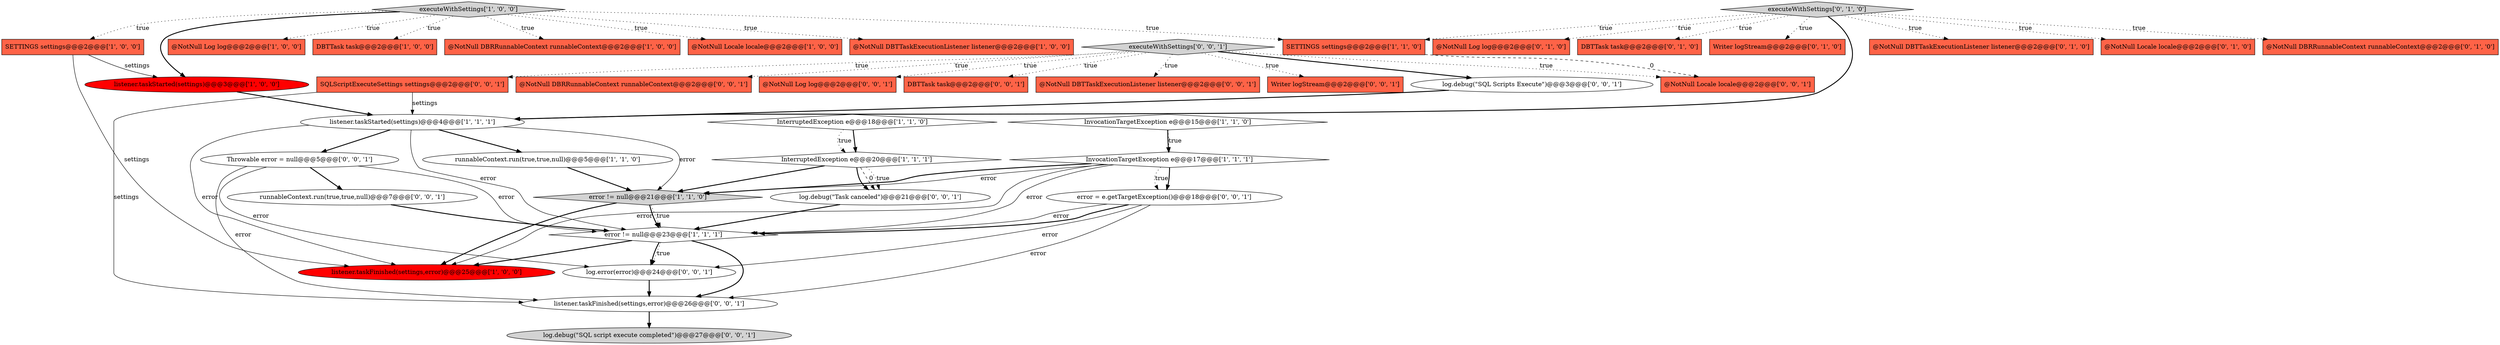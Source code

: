 digraph {
31 [style = filled, label = "@NotNull Log log@@@2@@@['0', '0', '1']", fillcolor = tomato, shape = box image = "AAA0AAABBB3BBB"];
35 [style = filled, label = "DBTTask task@@@2@@@['0', '0', '1']", fillcolor = tomato, shape = box image = "AAA0AAABBB3BBB"];
3 [style = filled, label = "@NotNull DBTTaskExecutionListener listener@@@2@@@['1', '0', '0']", fillcolor = tomato, shape = box image = "AAA0AAABBB1BBB"];
17 [style = filled, label = "error != null@@@21@@@['1', '1', '0']", fillcolor = lightgray, shape = diamond image = "AAA0AAABBB1BBB"];
20 [style = filled, label = "@NotNull Log log@@@2@@@['0', '1', '0']", fillcolor = tomato, shape = box image = "AAA0AAABBB2BBB"];
23 [style = filled, label = "DBTTask task@@@2@@@['0', '1', '0']", fillcolor = tomato, shape = box image = "AAA0AAABBB2BBB"];
30 [style = filled, label = "executeWithSettings['0', '0', '1']", fillcolor = lightgray, shape = diamond image = "AAA0AAABBB3BBB"];
37 [style = filled, label = "@NotNull DBTTaskExecutionListener listener@@@2@@@['0', '0', '1']", fillcolor = tomato, shape = box image = "AAA0AAABBB3BBB"];
11 [style = filled, label = "listener.taskFinished(settings,error)@@@25@@@['1', '0', '0']", fillcolor = red, shape = ellipse image = "AAA1AAABBB1BBB"];
33 [style = filled, label = "Writer logStream@@@2@@@['0', '0', '1']", fillcolor = tomato, shape = box image = "AAA0AAABBB3BBB"];
12 [style = filled, label = "listener.taskStarted(settings)@@@3@@@['1', '0', '0']", fillcolor = red, shape = ellipse image = "AAA1AAABBB1BBB"];
24 [style = filled, label = "Writer logStream@@@2@@@['0', '1', '0']", fillcolor = tomato, shape = box image = "AAA0AAABBB2BBB"];
18 [style = filled, label = "executeWithSettings['0', '1', '0']", fillcolor = lightgray, shape = diamond image = "AAA0AAABBB2BBB"];
7 [style = filled, label = "listener.taskStarted(settings)@@@4@@@['1', '1', '1']", fillcolor = white, shape = ellipse image = "AAA0AAABBB1BBB"];
13 [style = filled, label = "@NotNull Log log@@@2@@@['1', '0', '0']", fillcolor = tomato, shape = box image = "AAA0AAABBB1BBB"];
4 [style = filled, label = "InterruptedException e@@@18@@@['1', '1', '0']", fillcolor = white, shape = diamond image = "AAA0AAABBB1BBB"];
21 [style = filled, label = "@NotNull DBTTaskExecutionListener listener@@@2@@@['0', '1', '0']", fillcolor = tomato, shape = box image = "AAA0AAABBB2BBB"];
38 [style = filled, label = "runnableContext.run(true,true,null)@@@7@@@['0', '0', '1']", fillcolor = white, shape = ellipse image = "AAA0AAABBB3BBB"];
28 [style = filled, label = "log.debug(\"SQL Scripts Execute\")@@@3@@@['0', '0', '1']", fillcolor = white, shape = ellipse image = "AAA0AAABBB3BBB"];
6 [style = filled, label = "InvocationTargetException e@@@15@@@['1', '1', '0']", fillcolor = white, shape = diamond image = "AAA0AAABBB1BBB"];
0 [style = filled, label = "error != null@@@23@@@['1', '1', '1']", fillcolor = white, shape = diamond image = "AAA0AAABBB1BBB"];
39 [style = filled, label = "@NotNull Locale locale@@@2@@@['0', '0', '1']", fillcolor = tomato, shape = box image = "AAA0AAABBB3BBB"];
1 [style = filled, label = "DBTTask task@@@2@@@['1', '0', '0']", fillcolor = tomato, shape = box image = "AAA0AAABBB1BBB"];
27 [style = filled, label = "log.error(error)@@@24@@@['0', '0', '1']", fillcolor = white, shape = ellipse image = "AAA0AAABBB3BBB"];
15 [style = filled, label = "InvocationTargetException e@@@17@@@['1', '1', '1']", fillcolor = white, shape = diamond image = "AAA0AAABBB1BBB"];
22 [style = filled, label = "@NotNull Locale locale@@@2@@@['0', '1', '0']", fillcolor = tomato, shape = box image = "AAA0AAABBB2BBB"];
25 [style = filled, label = "Throwable error = null@@@5@@@['0', '0', '1']", fillcolor = white, shape = ellipse image = "AAA0AAABBB3BBB"];
10 [style = filled, label = "@NotNull DBRRunnableContext runnableContext@@@2@@@['1', '0', '0']", fillcolor = tomato, shape = box image = "AAA0AAABBB1BBB"];
2 [style = filled, label = "@NotNull Locale locale@@@2@@@['1', '0', '0']", fillcolor = tomato, shape = box image = "AAA0AAABBB1BBB"];
34 [style = filled, label = "log.debug(\"SQL script execute completed\")@@@27@@@['0', '0', '1']", fillcolor = lightgray, shape = ellipse image = "AAA0AAABBB3BBB"];
40 [style = filled, label = "listener.taskFinished(settings,error)@@@26@@@['0', '0', '1']", fillcolor = white, shape = ellipse image = "AAA0AAABBB3BBB"];
8 [style = filled, label = "runnableContext.run(true,true,null)@@@5@@@['1', '1', '0']", fillcolor = white, shape = ellipse image = "AAA0AAABBB1BBB"];
19 [style = filled, label = "@NotNull DBRRunnableContext runnableContext@@@2@@@['0', '1', '0']", fillcolor = tomato, shape = box image = "AAA0AAABBB2BBB"];
29 [style = filled, label = "error = e.getTargetException()@@@18@@@['0', '0', '1']", fillcolor = white, shape = ellipse image = "AAA0AAABBB3BBB"];
26 [style = filled, label = "SQLScriptExecuteSettings settings@@@2@@@['0', '0', '1']", fillcolor = tomato, shape = box image = "AAA0AAABBB3BBB"];
36 [style = filled, label = "@NotNull DBRRunnableContext runnableContext@@@2@@@['0', '0', '1']", fillcolor = tomato, shape = box image = "AAA0AAABBB3BBB"];
16 [style = filled, label = "SETTINGS settings@@@2@@@['1', '1', '0']", fillcolor = tomato, shape = box image = "AAA0AAABBB1BBB"];
32 [style = filled, label = "log.debug(\"Task canceled\")@@@21@@@['0', '0', '1']", fillcolor = white, shape = ellipse image = "AAA0AAABBB3BBB"];
5 [style = filled, label = "InterruptedException e@@@20@@@['1', '1', '1']", fillcolor = white, shape = diamond image = "AAA0AAABBB1BBB"];
14 [style = filled, label = "executeWithSettings['1', '0', '0']", fillcolor = lightgray, shape = diamond image = "AAA0AAABBB1BBB"];
9 [style = filled, label = "SETTINGS settings@@@2@@@['1', '0', '0']", fillcolor = tomato, shape = box image = "AAA0AAABBB1BBB"];
29->40 [style = solid, label="error"];
4->5 [style = dotted, label="true"];
14->2 [style = dotted, label="true"];
17->0 [style = dotted, label="true"];
15->11 [style = solid, label="error"];
18->16 [style = dotted, label="true"];
0->27 [style = bold, label=""];
5->32 [style = dotted, label="true"];
32->0 [style = bold, label=""];
30->37 [style = dotted, label="true"];
18->24 [style = dotted, label="true"];
29->0 [style = bold, label=""];
28->7 [style = bold, label=""];
18->19 [style = dotted, label="true"];
18->21 [style = dotted, label="true"];
29->27 [style = solid, label="error"];
0->11 [style = bold, label=""];
25->40 [style = solid, label="error"];
40->34 [style = bold, label=""];
30->26 [style = dotted, label="true"];
18->20 [style = dotted, label="true"];
15->17 [style = solid, label="error"];
15->0 [style = solid, label="error"];
7->8 [style = bold, label=""];
5->17 [style = bold, label=""];
12->7 [style = bold, label=""];
14->10 [style = dotted, label="true"];
6->15 [style = bold, label=""];
7->0 [style = solid, label="error"];
14->13 [style = dotted, label="true"];
30->36 [style = dotted, label="true"];
8->17 [style = bold, label=""];
5->32 [style = bold, label=""];
14->16 [style = dotted, label="true"];
5->32 [style = dashed, label="0"];
25->0 [style = solid, label="error"];
15->17 [style = bold, label=""];
17->0 [style = bold, label=""];
26->7 [style = solid, label="settings"];
30->28 [style = bold, label=""];
9->12 [style = solid, label="settings"];
26->40 [style = solid, label="settings"];
30->35 [style = dotted, label="true"];
7->17 [style = solid, label="error"];
15->29 [style = dotted, label="true"];
25->27 [style = solid, label="error"];
14->12 [style = bold, label=""];
38->0 [style = bold, label=""];
14->3 [style = dotted, label="true"];
0->40 [style = bold, label=""];
7->25 [style = bold, label=""];
27->40 [style = bold, label=""];
14->1 [style = dotted, label="true"];
6->15 [style = dotted, label="true"];
9->11 [style = solid, label="settings"];
14->9 [style = dotted, label="true"];
18->22 [style = dotted, label="true"];
7->11 [style = solid, label="error"];
18->7 [style = bold, label=""];
25->38 [style = bold, label=""];
0->27 [style = dotted, label="true"];
29->0 [style = solid, label="error"];
30->39 [style = dotted, label="true"];
4->5 [style = bold, label=""];
15->29 [style = bold, label=""];
30->31 [style = dotted, label="true"];
16->39 [style = dashed, label="0"];
30->33 [style = dotted, label="true"];
17->11 [style = bold, label=""];
18->23 [style = dotted, label="true"];
}
